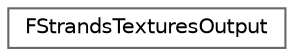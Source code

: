 digraph "Graphical Class Hierarchy"
{
 // INTERACTIVE_SVG=YES
 // LATEX_PDF_SIZE
  bgcolor="transparent";
  edge [fontname=Helvetica,fontsize=10,labelfontname=Helvetica,labelfontsize=10];
  node [fontname=Helvetica,fontsize=10,shape=box,height=0.2,width=0.4];
  rankdir="LR";
  Node0 [id="Node000000",label="FStrandsTexturesOutput",height=0.2,width=0.4,color="grey40", fillcolor="white", style="filled",URL="$de/d0d/structFStrandsTexturesOutput.html",tooltip=" "];
}
